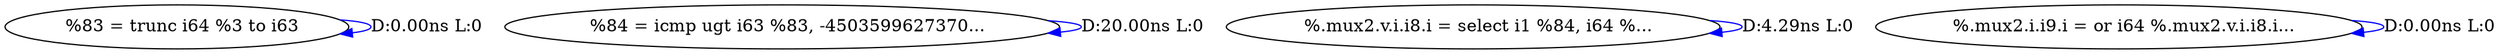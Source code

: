 digraph {
Node0x311c0b0[label="  %83 = trunc i64 %3 to i63"];
Node0x311c0b0 -> Node0x311c0b0[label="D:0.00ns L:0",color=blue];
Node0x311c190[label="  %84 = icmp ugt i63 %83, -4503599627370..."];
Node0x311c190 -> Node0x311c190[label="D:20.00ns L:0",color=blue];
Node0x311c270[label="  %.mux2.v.i.i8.i = select i1 %84, i64 %..."];
Node0x311c270 -> Node0x311c270[label="D:4.29ns L:0",color=blue];
Node0x311c350[label="  %.mux2.i.i9.i = or i64 %.mux2.v.i.i8.i..."];
Node0x311c350 -> Node0x311c350[label="D:0.00ns L:0",color=blue];
}
